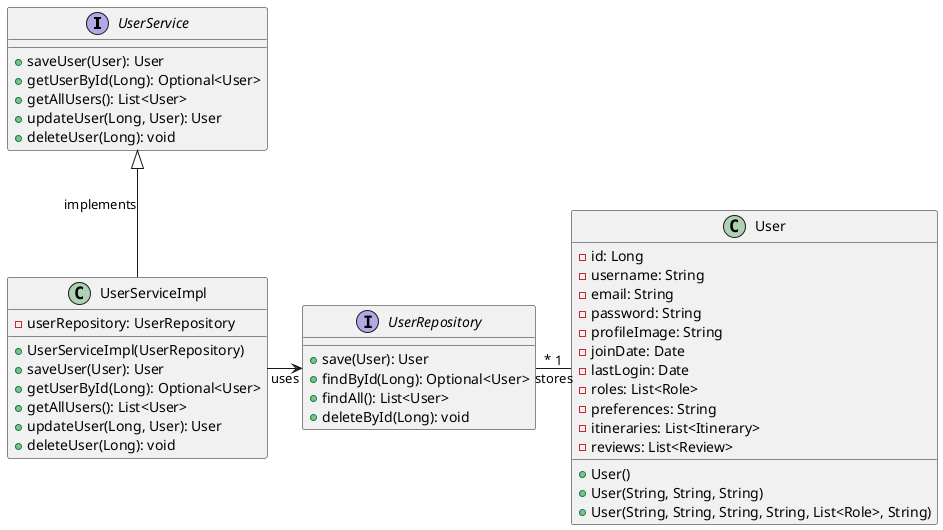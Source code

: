 @startuml

top to bottom direction
skinparam linetype ortho

interface UserService {
    +saveUser(User): User
    +getUserById(Long): Optional<User>
    +getAllUsers(): List<User>
    +updateUser(Long, User): User
    +deleteUser(Long): void
}

class UserServiceImpl {
    -userRepository: UserRepository
    +UserServiceImpl(UserRepository)
    +saveUser(User): User
    +getUserById(Long): Optional<User>
    +getAllUsers(): List<User>
    +updateUser(Long, User): User
    +deleteUser(Long): void
}

interface UserRepository {
    +save(User): User
    +findById(Long): Optional<User>
    +findAll(): List<User>
    +deleteById(Long): void
}

class User {
    -id: Long
    -username: String
    -email: String
    -password: String
    -profileImage: String
    -joinDate: Date
    -lastLogin: Date
    -roles: List<Role>
    -preferences: String
    -itineraries: List<Itinerary>
    -reviews: List<Review>
    +User()
    +User(String, String, String)
    +User(String, String, String, String, List<Role>, String)
}

UserServiceImpl -up-|> UserService : implements
UserServiceImpl -right-> UserRepository : uses
User "1" -left- "*" UserRepository : stores

@enduml
